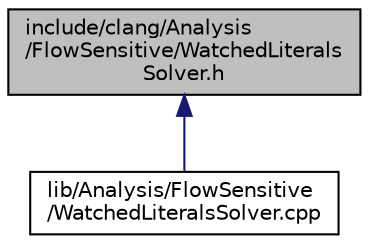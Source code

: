 digraph "include/clang/Analysis/FlowSensitive/WatchedLiteralsSolver.h"
{
 // LATEX_PDF_SIZE
  bgcolor="transparent";
  edge [fontname="Helvetica",fontsize="10",labelfontname="Helvetica",labelfontsize="10"];
  node [fontname="Helvetica",fontsize="10",shape=record];
  Node1 [label="include/clang/Analysis\l/FlowSensitive/WatchedLiterals\lSolver.h",height=0.2,width=0.4,color="black", fillcolor="grey75", style="filled", fontcolor="black",tooltip=" "];
  Node1 -> Node2 [dir="back",color="midnightblue",fontsize="10",style="solid",fontname="Helvetica"];
  Node2 [label="lib/Analysis/FlowSensitive\l/WatchedLiteralsSolver.cpp",height=0.2,width=0.4,color="black",URL="$WatchedLiteralsSolver_8cpp.html",tooltip=" "];
}
